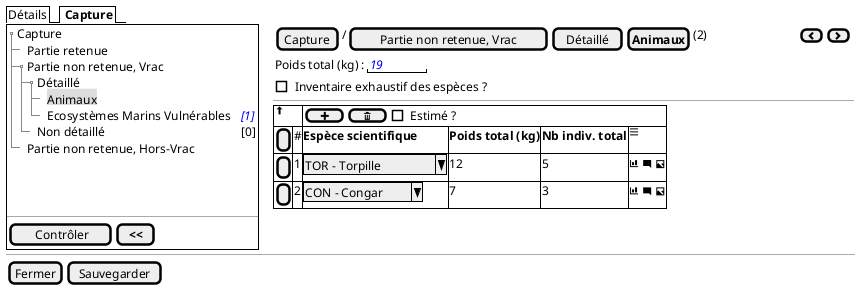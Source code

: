 @startsalt
{
  {/ Détails | <b> Capture }
  {+
   {T
       + Capture
       ++ Partie retenue
       ++ Partie non retenue, Vrac
       +++ Détaillé
       ++++ <back:#DDD>Animaux
       ++++ Ecosystèmes Marins Vulnérables | <i><color:blue>[1]
       +++ Non détaillé | <color:black>[0]
       ++ Partie non retenue, Hors-Vrac
   }
    .
    .
    .
   --
   {
      [<&checkmark> Contrôler] | [ <b><< ]
   }
  } | . | {
    { [Capture] | / | [Partie non retenue, Vrac] | [Détaillé] | [<b>Animaux] | (2) | . | . | . | . | . | . | . | . | . | . | . | . | . | . | . | . | . | { [<&chevron-left>] | [<&chevron-right>] } }
      {Poids total (kg) : | "  <i><color:blue>19   " }
      { [ ] Inventaire exhaustif des espèces ? }
    ---
    {#
          <&arrow-thick-top> | *  | {[ <&plus> ] | [ <&trash> ] | [ ] Estimé ? } | * | * | *
          [ ] | # | <b>Espèce scientifique  | <b>Poids total (kg)     |  <b>Nb indiv. total | <&menu>
          [ ] | 1 | ^TOR - Torpille  ^ |  12   |  5   | <&bar-chart> <&comment-square> <&image>
          [ ] | 2 | ^CON - Congar ^ |  7   |  3   |   | <&bar-chart> <&comment-square> <&image>
        }
  }

  -- | -- | --
  { [Fermer] | [Sauvegarder] }
}
@endsalt

